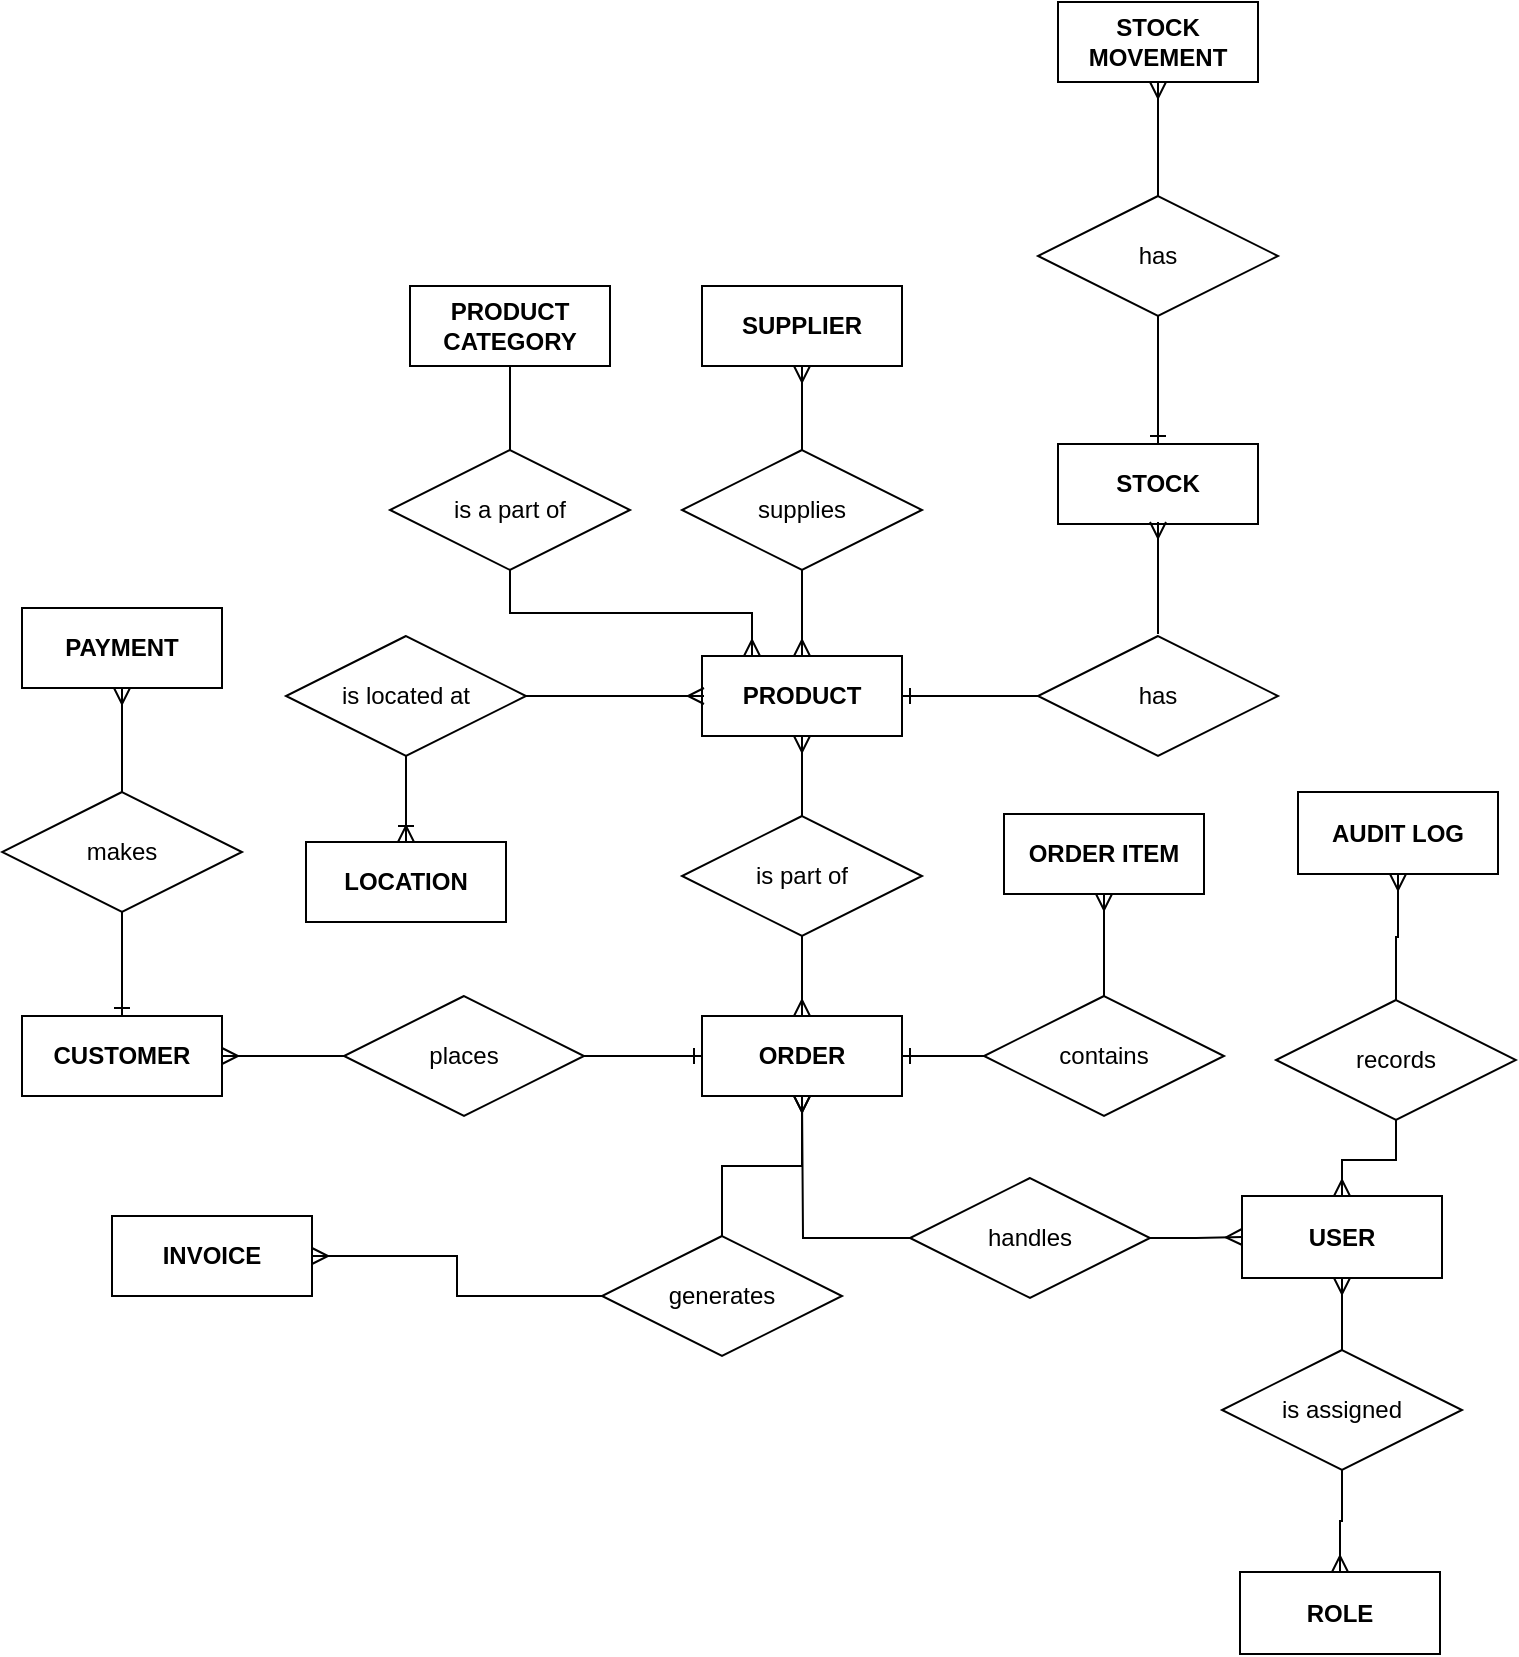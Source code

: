 <mxfile version="26.2.15">
  <diagram name="ERD" id="vDNvfLRlovgnC6KgcVqw">
    <mxGraphModel dx="1042" dy="626" grid="1" gridSize="10" guides="1" tooltips="1" connect="1" arrows="1" fold="1" page="1" pageScale="1" pageWidth="850" pageHeight="1100" math="0" shadow="0">
      <root>
        <mxCell id="0" />
        <mxCell id="1" parent="0" />
        <mxCell id="rsBnoIcb7q12SBzWThju-5" style="edgeStyle=orthogonalEdgeStyle;rounded=0;orthogonalLoop=1;jettySize=auto;html=1;exitX=0.25;exitY=0;exitDx=0;exitDy=0;entryX=0.5;entryY=1;entryDx=0;entryDy=0;endArrow=none;endFill=1;startFill=0;startArrow=ERmany;" edge="1" parent="1" source="ybQbP9q4xwUJXXrIbSo3-1" target="rsBnoIcb7q12SBzWThju-4">
          <mxGeometry relative="1" as="geometry">
            <mxPoint x="310" y="390" as="targetPoint" />
          </mxGeometry>
        </mxCell>
        <mxCell id="ybQbP9q4xwUJXXrIbSo3-1" value="&lt;b&gt;PRODUCT&lt;/b&gt;" style="whiteSpace=wrap;html=1;align=center;" parent="1" vertex="1">
          <mxGeometry x="393" y="432" width="100" height="40" as="geometry" />
        </mxCell>
        <mxCell id="ybQbP9q4xwUJXXrIbSo3-5" value="" style="edgeStyle=orthogonalEdgeStyle;rounded=0;orthogonalLoop=1;jettySize=auto;html=1;endArrow=ERmany;endFill=0;" parent="1" source="ybQbP9q4xwUJXXrIbSo3-2" target="ybQbP9q4xwUJXXrIbSo3-1" edge="1">
          <mxGeometry relative="1" as="geometry" />
        </mxCell>
        <mxCell id="ybQbP9q4xwUJXXrIbSo3-6" value="" style="edgeStyle=orthogonalEdgeStyle;rounded=0;orthogonalLoop=1;jettySize=auto;html=1;endArrow=ERmany;endFill=0;" parent="1" source="ybQbP9q4xwUJXXrIbSo3-2" target="ybQbP9q4xwUJXXrIbSo3-4" edge="1">
          <mxGeometry relative="1" as="geometry" />
        </mxCell>
        <mxCell id="ybQbP9q4xwUJXXrIbSo3-2" value="is part of" style="shape=rhombus;perimeter=rhombusPerimeter;whiteSpace=wrap;html=1;align=center;flipH=1;" parent="1" vertex="1">
          <mxGeometry x="383" y="512" width="120" height="60" as="geometry" />
        </mxCell>
        <mxCell id="ybQbP9q4xwUJXXrIbSo3-20" value="" style="edgeStyle=orthogonalEdgeStyle;rounded=0;orthogonalLoop=1;jettySize=auto;html=1;endArrow=none;endFill=0;startFill=0;startArrow=ERone;" parent="1" source="ybQbP9q4xwUJXXrIbSo3-4" target="ybQbP9q4xwUJXXrIbSo3-19" edge="1">
          <mxGeometry relative="1" as="geometry" />
        </mxCell>
        <mxCell id="ybQbP9q4xwUJXXrIbSo3-4" value="&lt;b&gt;ORDER&lt;/b&gt;" style="whiteSpace=wrap;html=1;align=center;" parent="1" vertex="1">
          <mxGeometry x="393" y="612" width="100" height="40" as="geometry" />
        </mxCell>
        <mxCell id="ybQbP9q4xwUJXXrIbSo3-8" value="&lt;b&gt;SUPPLIER&lt;/b&gt;" style="whiteSpace=wrap;html=1;align=center;" parent="1" vertex="1">
          <mxGeometry x="393" y="247" width="100" height="40" as="geometry" />
        </mxCell>
        <mxCell id="ybQbP9q4xwUJXXrIbSo3-9" value="" style="edgeStyle=orthogonalEdgeStyle;rounded=0;orthogonalLoop=1;jettySize=auto;html=1;endArrow=ERmany;endFill=0;" parent="1" source="ybQbP9q4xwUJXXrIbSo3-11" target="ybQbP9q4xwUJXXrIbSo3-8" edge="1">
          <mxGeometry relative="1" as="geometry" />
        </mxCell>
        <mxCell id="ybQbP9q4xwUJXXrIbSo3-10" value="" style="edgeStyle=orthogonalEdgeStyle;rounded=0;orthogonalLoop=1;jettySize=auto;html=1;endArrow=ERmany;endFill=0;" parent="1" source="ybQbP9q4xwUJXXrIbSo3-11" target="ybQbP9q4xwUJXXrIbSo3-1" edge="1">
          <mxGeometry relative="1" as="geometry">
            <mxPoint x="447" y="429" as="targetPoint" />
          </mxGeometry>
        </mxCell>
        <mxCell id="ybQbP9q4xwUJXXrIbSo3-11" value="supplies" style="shape=rhombus;perimeter=rhombusPerimeter;whiteSpace=wrap;html=1;align=center;flipH=1;" parent="1" vertex="1">
          <mxGeometry x="383" y="329" width="120" height="60" as="geometry" />
        </mxCell>
        <mxCell id="ybQbP9q4xwUJXXrIbSo3-12" value="&lt;b&gt;CUSTOMER&lt;/b&gt;" style="whiteSpace=wrap;html=1;align=center;" parent="1" vertex="1">
          <mxGeometry x="53" y="612" width="100" height="40" as="geometry" />
        </mxCell>
        <mxCell id="ybQbP9q4xwUJXXrIbSo3-13" value="" style="edgeStyle=orthogonalEdgeStyle;rounded=0;orthogonalLoop=1;jettySize=auto;html=1;endArrow=ERmany;endFill=0;" parent="1" source="ybQbP9q4xwUJXXrIbSo3-15" target="ybQbP9q4xwUJXXrIbSo3-12" edge="1">
          <mxGeometry relative="1" as="geometry" />
        </mxCell>
        <mxCell id="ybQbP9q4xwUJXXrIbSo3-16" value="" style="edgeStyle=orthogonalEdgeStyle;rounded=0;orthogonalLoop=1;jettySize=auto;html=1;endArrow=ERone;endFill=0;" parent="1" source="ybQbP9q4xwUJXXrIbSo3-15" target="ybQbP9q4xwUJXXrIbSo3-4" edge="1">
          <mxGeometry relative="1" as="geometry" />
        </mxCell>
        <mxCell id="ybQbP9q4xwUJXXrIbSo3-15" value="places" style="shape=rhombus;perimeter=rhombusPerimeter;whiteSpace=wrap;html=1;align=center;flipH=1;" parent="1" vertex="1">
          <mxGeometry x="214" y="602" width="120" height="60" as="geometry" />
        </mxCell>
        <mxCell id="ybQbP9q4xwUJXXrIbSo3-17" value="&lt;b&gt;ORDER ITEM&lt;br&gt;&lt;/b&gt;" style="whiteSpace=wrap;html=1;align=center;" parent="1" vertex="1">
          <mxGeometry x="544" y="511" width="100" height="40" as="geometry" />
        </mxCell>
        <mxCell id="ybQbP9q4xwUJXXrIbSo3-18" value="" style="edgeStyle=orthogonalEdgeStyle;rounded=0;orthogonalLoop=1;jettySize=auto;html=1;endArrow=ERmany;endFill=0;" parent="1" source="ybQbP9q4xwUJXXrIbSo3-19" target="ybQbP9q4xwUJXXrIbSo3-17" edge="1">
          <mxGeometry relative="1" as="geometry" />
        </mxCell>
        <mxCell id="ybQbP9q4xwUJXXrIbSo3-19" value="contains" style="shape=rhombus;perimeter=rhombusPerimeter;whiteSpace=wrap;html=1;align=center;flipH=1;" parent="1" vertex="1">
          <mxGeometry x="534" y="602" width="120" height="60" as="geometry" />
        </mxCell>
        <mxCell id="ybQbP9q4xwUJXXrIbSo3-24" value="&lt;b&gt;INVOICE&lt;/b&gt;" style="whiteSpace=wrap;html=1;align=center;" parent="1" vertex="1">
          <mxGeometry x="98" y="712" width="100" height="40" as="geometry" />
        </mxCell>
        <mxCell id="ybQbP9q4xwUJXXrIbSo3-25" value="" style="edgeStyle=orthogonalEdgeStyle;rounded=0;orthogonalLoop=1;jettySize=auto;html=1;endArrow=ERmany;endFill=0;" parent="1" source="ybQbP9q4xwUJXXrIbSo3-26" target="ybQbP9q4xwUJXXrIbSo3-24" edge="1">
          <mxGeometry relative="1" as="geometry" />
        </mxCell>
        <mxCell id="ybQbP9q4xwUJXXrIbSo3-27" value="" style="edgeStyle=orthogonalEdgeStyle;rounded=0;orthogonalLoop=1;jettySize=auto;html=1;endArrow=ERmany;endFill=0;" parent="1" source="ybQbP9q4xwUJXXrIbSo3-26" target="ybQbP9q4xwUJXXrIbSo3-4" edge="1">
          <mxGeometry relative="1" as="geometry" />
        </mxCell>
        <mxCell id="ybQbP9q4xwUJXXrIbSo3-26" value="generates" style="shape=rhombus;perimeter=rhombusPerimeter;whiteSpace=wrap;html=1;align=center;flipH=1;" parent="1" vertex="1">
          <mxGeometry x="343" y="722" width="120" height="60" as="geometry" />
        </mxCell>
        <mxCell id="ybQbP9q4xwUJXXrIbSo3-35" value="&lt;b&gt;LOCATION&lt;/b&gt;" style="whiteSpace=wrap;html=1;align=center;" parent="1" vertex="1">
          <mxGeometry x="195" y="525" width="100" height="40" as="geometry" />
        </mxCell>
        <mxCell id="ybQbP9q4xwUJXXrIbSo3-36" value="" style="edgeStyle=orthogonalEdgeStyle;rounded=0;orthogonalLoop=1;jettySize=auto;html=1;endArrow=ERoneToMany;endFill=0;" parent="1" source="ybQbP9q4xwUJXXrIbSo3-38" target="ybQbP9q4xwUJXXrIbSo3-35" edge="1">
          <mxGeometry relative="1" as="geometry" />
        </mxCell>
        <mxCell id="ybQbP9q4xwUJXXrIbSo3-39" value="" style="edgeStyle=orthogonalEdgeStyle;rounded=0;orthogonalLoop=1;jettySize=auto;html=1;endArrow=ERmany;endFill=0;exitX=1;exitY=0.5;exitDx=0;exitDy=0;" parent="1" edge="1" source="ybQbP9q4xwUJXXrIbSo3-38">
          <mxGeometry relative="1" as="geometry">
            <mxPoint x="308" y="452" as="sourcePoint" />
            <mxPoint x="394.0" y="452" as="targetPoint" />
          </mxGeometry>
        </mxCell>
        <mxCell id="ybQbP9q4xwUJXXrIbSo3-38" value="is located at" style="shape=rhombus;perimeter=rhombusPerimeter;whiteSpace=wrap;html=1;align=center;flipH=1;" parent="1" vertex="1">
          <mxGeometry x="185" y="422" width="120" height="60" as="geometry" />
        </mxCell>
        <mxCell id="ybQbP9q4xwUJXXrIbSo3-41" value="&lt;b&gt;USER&lt;/b&gt;" style="whiteSpace=wrap;html=1;align=center;" parent="1" vertex="1">
          <mxGeometry x="663" y="702" width="100" height="41" as="geometry" />
        </mxCell>
        <mxCell id="ybQbP9q4xwUJXXrIbSo3-42" value="" style="edgeStyle=orthogonalEdgeStyle;rounded=0;orthogonalLoop=1;jettySize=auto;html=1;endArrow=ERmany;endFill=0;" parent="1" source="ybQbP9q4xwUJXXrIbSo3-44" target="ybQbP9q4xwUJXXrIbSo3-41" edge="1">
          <mxGeometry relative="1" as="geometry" />
        </mxCell>
        <mxCell id="ybQbP9q4xwUJXXrIbSo3-44" value="handles" style="shape=rhombus;perimeter=rhombusPerimeter;whiteSpace=wrap;html=1;align=center;flipH=1;container=1;" parent="1" vertex="1">
          <mxGeometry x="497" y="693" width="120" height="60" as="geometry" />
        </mxCell>
        <mxCell id="ybQbP9q4xwUJXXrIbSo3-45" style="edgeStyle=orthogonalEdgeStyle;rounded=0;orthogonalLoop=1;jettySize=auto;html=1;endArrow=ERmany;endFill=0;" parent="1" source="ybQbP9q4xwUJXXrIbSo3-44" edge="1">
          <mxGeometry relative="1" as="geometry">
            <mxPoint x="443" y="652" as="targetPoint" />
          </mxGeometry>
        </mxCell>
        <mxCell id="mYI82W9sFIWGzPCfOjZV-1" value="&lt;b&gt;STOCK&lt;/b&gt;" style="whiteSpace=wrap;html=1;align=center;" parent="1" vertex="1">
          <mxGeometry x="571" y="326" width="100" height="40" as="geometry" />
        </mxCell>
        <mxCell id="mYI82W9sFIWGzPCfOjZV-2" value="" style="edgeStyle=orthogonalEdgeStyle;rounded=0;orthogonalLoop=1;jettySize=auto;html=1;endArrow=ERmany;endFill=0;" parent="1" edge="1">
          <mxGeometry relative="1" as="geometry">
            <mxPoint x="621" y="421" as="sourcePoint" />
            <mxPoint x="621" y="365" as="targetPoint" />
          </mxGeometry>
        </mxCell>
        <mxCell id="mYI82W9sFIWGzPCfOjZV-4" value="" style="edgeStyle=orthogonalEdgeStyle;rounded=0;orthogonalLoop=1;jettySize=auto;html=1;endArrow=ERone;endFill=0;" parent="1" source="mYI82W9sFIWGzPCfOjZV-3" target="ybQbP9q4xwUJXXrIbSo3-1" edge="1">
          <mxGeometry relative="1" as="geometry" />
        </mxCell>
        <mxCell id="mYI82W9sFIWGzPCfOjZV-3" value="has" style="shape=rhombus;perimeter=rhombusPerimeter;whiteSpace=wrap;html=1;align=center;flipH=1;" parent="1" vertex="1">
          <mxGeometry x="561" y="422" width="120" height="60" as="geometry" />
        </mxCell>
        <mxCell id="mYI82W9sFIWGzPCfOjZV-8" value="&lt;b&gt;STOCK MOVEMENT&lt;/b&gt;" style="whiteSpace=wrap;html=1;align=center;" parent="1" vertex="1">
          <mxGeometry x="571" y="105" width="100" height="40" as="geometry" />
        </mxCell>
        <mxCell id="mYI82W9sFIWGzPCfOjZV-9" value="" style="edgeStyle=orthogonalEdgeStyle;rounded=0;orthogonalLoop=1;jettySize=auto;html=1;endArrow=ERmany;endFill=0;" parent="1" source="mYI82W9sFIWGzPCfOjZV-10" target="mYI82W9sFIWGzPCfOjZV-8" edge="1">
          <mxGeometry relative="1" as="geometry" />
        </mxCell>
        <mxCell id="S7mp0h0OEJyclp-5y1ul-1" value="" style="edgeStyle=orthogonalEdgeStyle;rounded=0;orthogonalLoop=1;jettySize=auto;html=1;endArrow=ERone;endFill=0;" parent="1" source="mYI82W9sFIWGzPCfOjZV-10" target="mYI82W9sFIWGzPCfOjZV-1" edge="1">
          <mxGeometry relative="1" as="geometry" />
        </mxCell>
        <mxCell id="mYI82W9sFIWGzPCfOjZV-10" value="has" style="shape=rhombus;perimeter=rhombusPerimeter;whiteSpace=wrap;html=1;align=center;flipH=1;" parent="1" vertex="1">
          <mxGeometry x="561" y="202" width="120" height="60" as="geometry" />
        </mxCell>
        <mxCell id="S7mp0h0OEJyclp-5y1ul-2" value="&lt;b&gt;PAYMENT&lt;/b&gt;" style="whiteSpace=wrap;html=1;align=center;" parent="1" vertex="1">
          <mxGeometry x="53" y="408" width="100" height="40" as="geometry" />
        </mxCell>
        <mxCell id="S7mp0h0OEJyclp-5y1ul-3" value="" style="edgeStyle=orthogonalEdgeStyle;rounded=0;orthogonalLoop=1;jettySize=auto;html=1;endArrow=ERmany;endFill=0;" parent="1" source="S7mp0h0OEJyclp-5y1ul-4" target="S7mp0h0OEJyclp-5y1ul-2" edge="1">
          <mxGeometry relative="1" as="geometry" />
        </mxCell>
        <mxCell id="S7mp0h0OEJyclp-5y1ul-5" value="" style="edgeStyle=orthogonalEdgeStyle;rounded=0;orthogonalLoop=1;jettySize=auto;html=1;endArrow=ERone;endFill=0;" parent="1" source="S7mp0h0OEJyclp-5y1ul-4" target="ybQbP9q4xwUJXXrIbSo3-12" edge="1">
          <mxGeometry relative="1" as="geometry" />
        </mxCell>
        <mxCell id="S7mp0h0OEJyclp-5y1ul-4" value="makes" style="shape=rhombus;perimeter=rhombusPerimeter;whiteSpace=wrap;html=1;align=center;flipH=1;" parent="1" vertex="1">
          <mxGeometry x="43" y="500" width="120" height="60" as="geometry" />
        </mxCell>
        <mxCell id="B0-mvtcY1y10jctAhpxE-3" value="" style="edgeStyle=orthogonalEdgeStyle;rounded=0;orthogonalLoop=1;jettySize=auto;html=1;endArrow=ERmany;endFill=0;" parent="1" source="B0-mvtcY1y10jctAhpxE-1" target="ybQbP9q4xwUJXXrIbSo3-41" edge="1">
          <mxGeometry relative="1" as="geometry" />
        </mxCell>
        <mxCell id="B0-mvtcY1y10jctAhpxE-4" value="" style="edgeStyle=orthogonalEdgeStyle;rounded=0;orthogonalLoop=1;jettySize=auto;html=1;endArrow=ERmany;endFill=0;" parent="1" source="B0-mvtcY1y10jctAhpxE-1" target="B0-mvtcY1y10jctAhpxE-2" edge="1">
          <mxGeometry relative="1" as="geometry" />
        </mxCell>
        <mxCell id="B0-mvtcY1y10jctAhpxE-1" value="is assigned" style="shape=rhombus;perimeter=rhombusPerimeter;whiteSpace=wrap;html=1;align=center;flipH=1;container=1;" parent="1" vertex="1">
          <mxGeometry x="653" y="779" width="120" height="60" as="geometry" />
        </mxCell>
        <mxCell id="B0-mvtcY1y10jctAhpxE-2" value="&lt;b&gt;ROLE&lt;/b&gt;" style="whiteSpace=wrap;html=1;align=center;" parent="1" vertex="1">
          <mxGeometry x="662" y="890" width="100" height="41" as="geometry" />
        </mxCell>
        <mxCell id="rsBnoIcb7q12SBzWThju-2" value="&lt;b&gt;PRODUCT CATEGORY&lt;/b&gt;" style="whiteSpace=wrap;html=1;align=center;" vertex="1" parent="1">
          <mxGeometry x="247" y="247" width="100" height="40" as="geometry" />
        </mxCell>
        <mxCell id="rsBnoIcb7q12SBzWThju-3" value="" style="edgeStyle=orthogonalEdgeStyle;rounded=0;orthogonalLoop=1;jettySize=auto;html=1;endArrow=baseDash;endFill=0;" edge="1" parent="1" source="rsBnoIcb7q12SBzWThju-4" target="rsBnoIcb7q12SBzWThju-2">
          <mxGeometry relative="1" as="geometry" />
        </mxCell>
        <mxCell id="rsBnoIcb7q12SBzWThju-4" value="is a part of" style="shape=rhombus;perimeter=rhombusPerimeter;whiteSpace=wrap;html=1;align=center;flipH=1;" vertex="1" parent="1">
          <mxGeometry x="237" y="329" width="120" height="60" as="geometry" />
        </mxCell>
        <mxCell id="rsBnoIcb7q12SBzWThju-11" value="" style="edgeStyle=orthogonalEdgeStyle;rounded=0;orthogonalLoop=1;jettySize=auto;html=1;endArrow=ERmany;endFill=0;" edge="1" parent="1" source="rsBnoIcb7q12SBzWThju-12" target="rsBnoIcb7q12SBzWThju-13">
          <mxGeometry relative="1" as="geometry" />
        </mxCell>
        <mxCell id="rsBnoIcb7q12SBzWThju-15" value="" style="edgeStyle=orthogonalEdgeStyle;rounded=0;orthogonalLoop=1;jettySize=auto;html=1;endArrow=ERmany;endFill=0;" edge="1" parent="1" source="rsBnoIcb7q12SBzWThju-12" target="ybQbP9q4xwUJXXrIbSo3-41">
          <mxGeometry relative="1" as="geometry" />
        </mxCell>
        <mxCell id="rsBnoIcb7q12SBzWThju-12" value="records" style="shape=rhombus;perimeter=rhombusPerimeter;whiteSpace=wrap;html=1;align=center;flipH=1;container=1;" vertex="1" parent="1">
          <mxGeometry x="680" y="604" width="120" height="60" as="geometry" />
        </mxCell>
        <mxCell id="rsBnoIcb7q12SBzWThju-13" value="&lt;b&gt;AUDIT LOG&lt;/b&gt;" style="whiteSpace=wrap;html=1;align=center;" vertex="1" parent="1">
          <mxGeometry x="691" y="500" width="100" height="41" as="geometry" />
        </mxCell>
      </root>
    </mxGraphModel>
  </diagram>
</mxfile>
